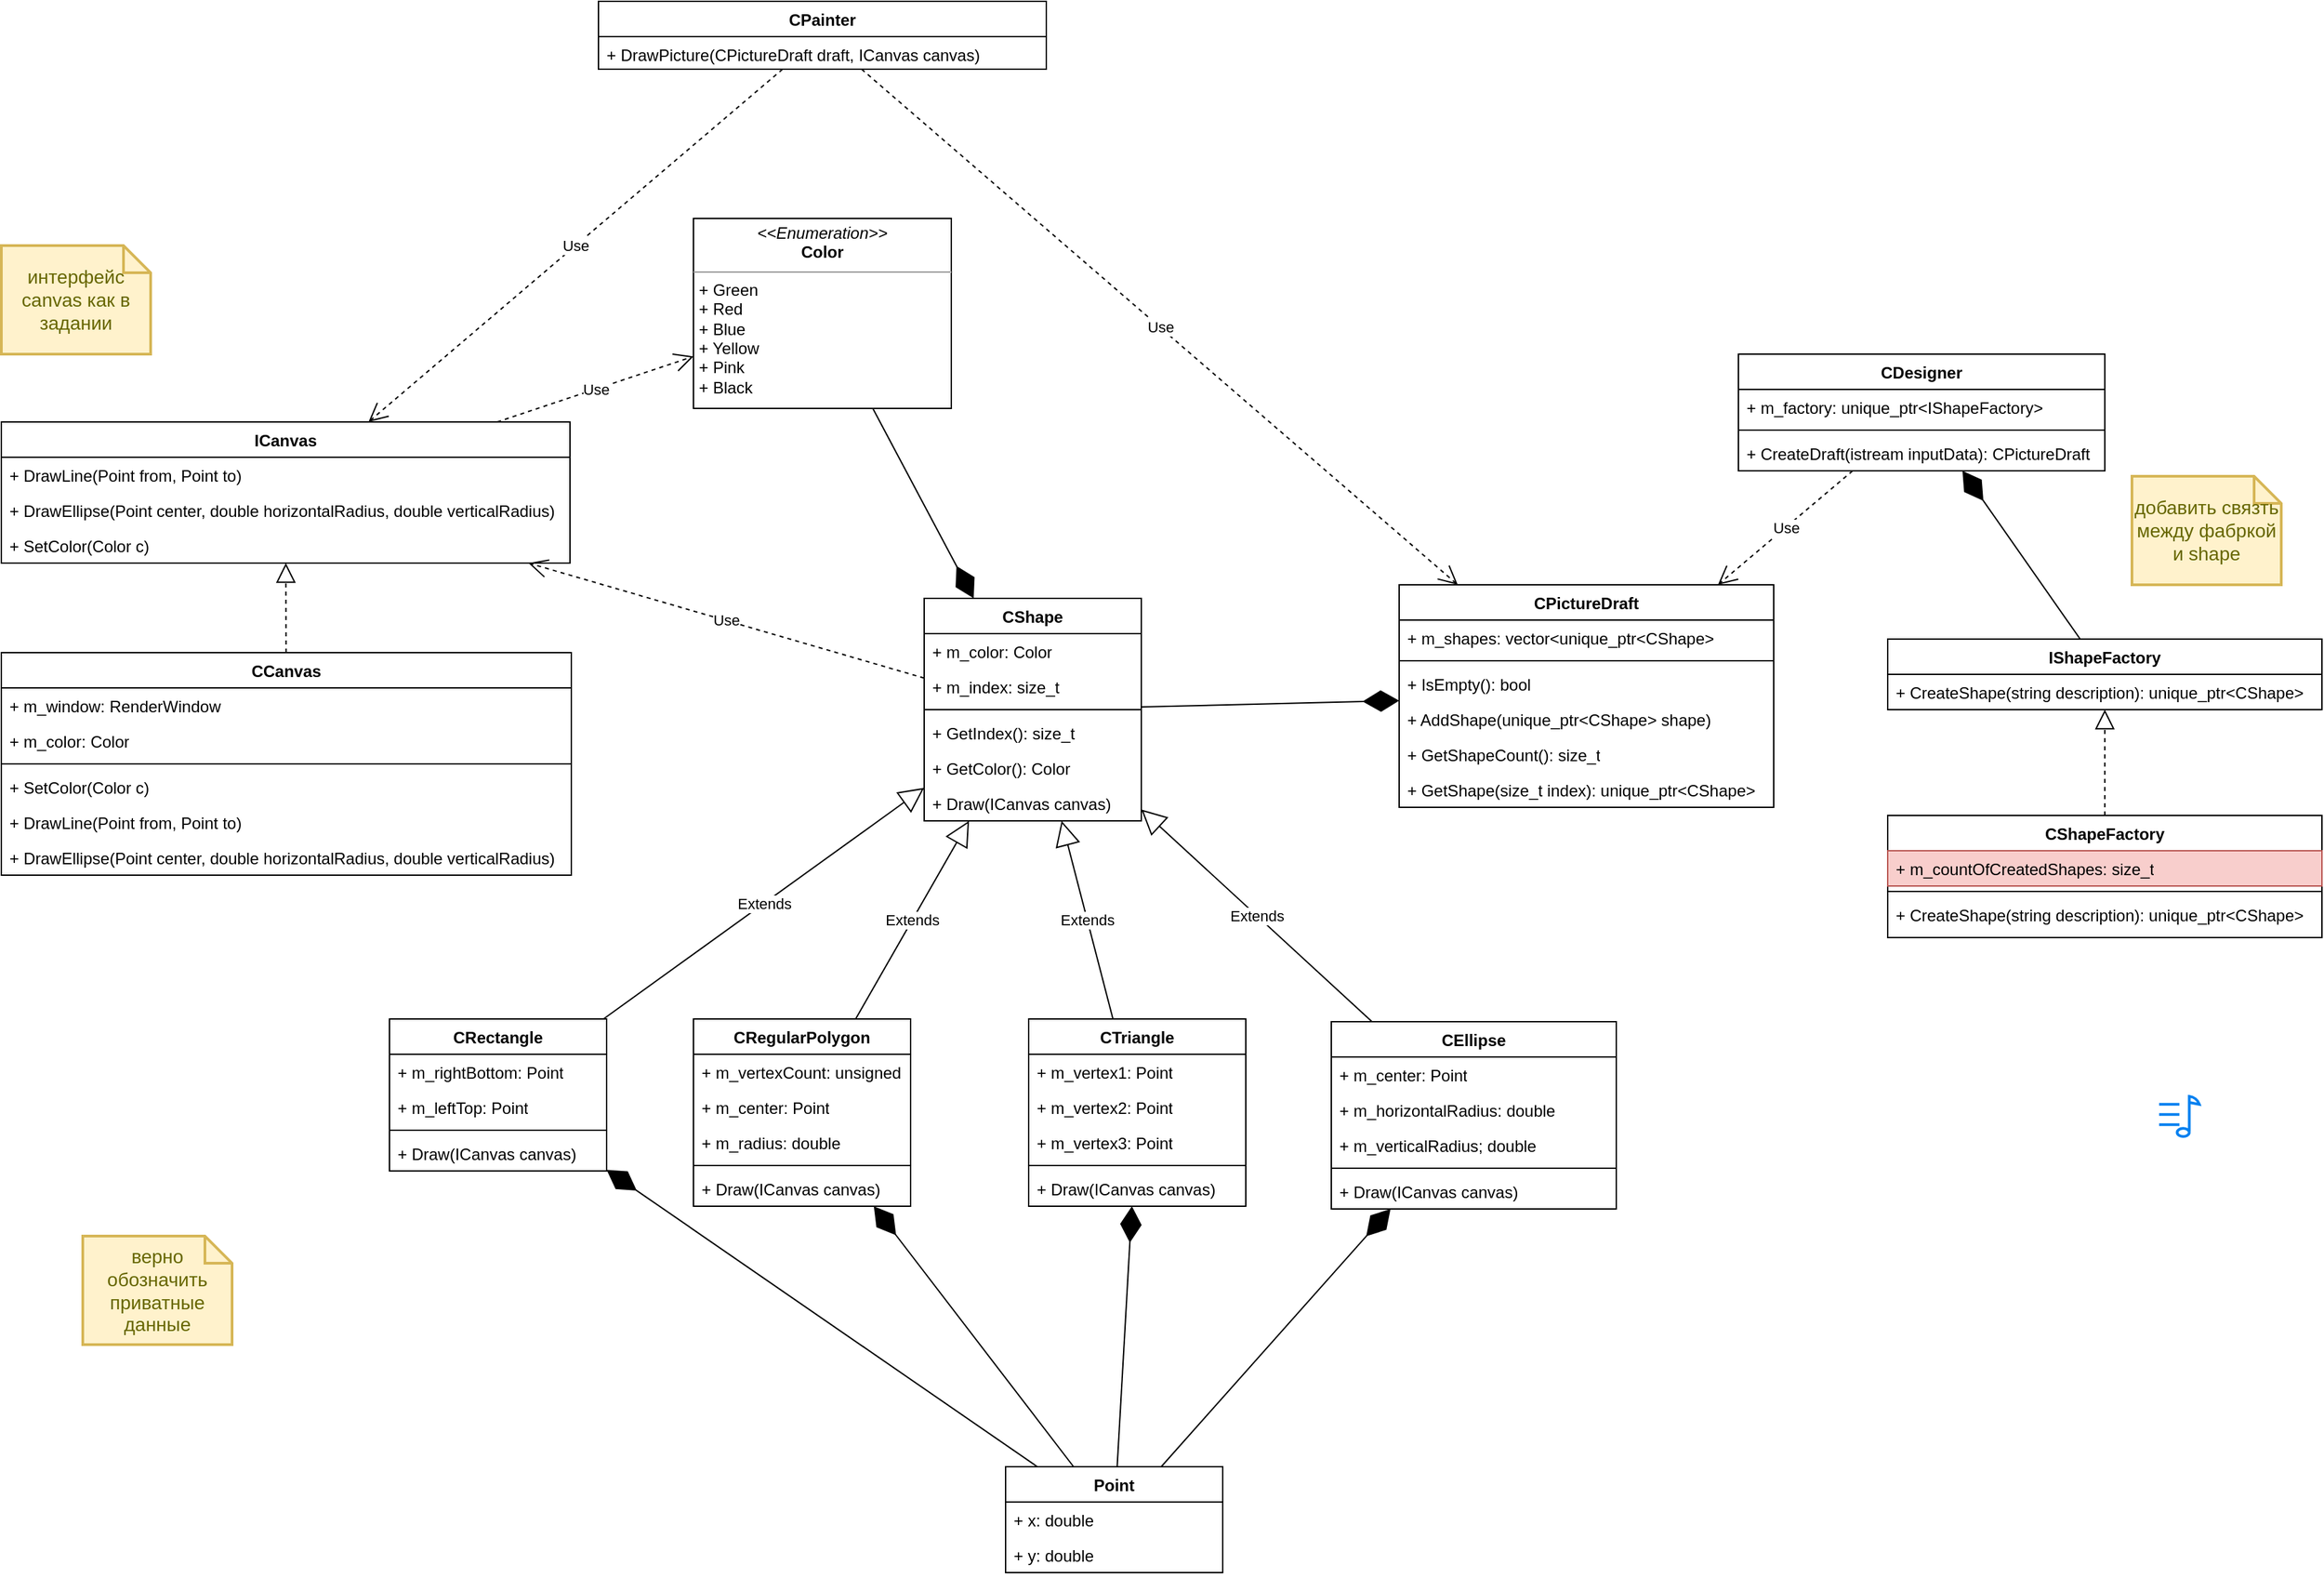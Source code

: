 <mxfile version="22.0.8" type="device">
  <diagram name="Страница — 1" id="-YNvMnQjq7Tij7BPcwQZ">
    <mxGraphModel dx="1994" dy="1762" grid="1" gridSize="10" guides="1" tooltips="1" connect="1" arrows="1" fold="1" page="1" pageScale="1" pageWidth="827" pageHeight="1169" math="0" shadow="0">
      <root>
        <mxCell id="0" />
        <mxCell id="1" parent="0" />
        <mxCell id="t78Gs1ULenRcxNKrH4xe-1" value="CPainter" style="swimlane;fontStyle=1;align=center;verticalAlign=top;childLayout=stackLayout;horizontal=1;startSize=26;horizontalStack=0;resizeParent=1;resizeParentMax=0;resizeLast=0;collapsible=1;marginBottom=0;whiteSpace=wrap;html=1;" parent="1" vertex="1">
          <mxGeometry x="350" y="-740" width="330" height="50" as="geometry" />
        </mxCell>
        <mxCell id="t78Gs1ULenRcxNKrH4xe-4" value="+ DrawPicture(CPictureDraft draft, ICanvas canvas)" style="text;strokeColor=none;fillColor=none;align=left;verticalAlign=top;spacingLeft=4;spacingRight=4;overflow=hidden;rotatable=0;points=[[0,0.5],[1,0.5]];portConstraint=eastwest;whiteSpace=wrap;html=1;" parent="t78Gs1ULenRcxNKrH4xe-1" vertex="1">
          <mxGeometry y="26" width="330" height="24" as="geometry" />
        </mxCell>
        <mxCell id="t78Gs1ULenRcxNKrH4xe-5" value="CPictureDraft" style="swimlane;fontStyle=1;align=center;verticalAlign=top;childLayout=stackLayout;horizontal=1;startSize=26;horizontalStack=0;resizeParent=1;resizeParentMax=0;resizeLast=0;collapsible=1;marginBottom=0;whiteSpace=wrap;html=1;" parent="1" vertex="1">
          <mxGeometry x="940" y="-310" width="276" height="164" as="geometry" />
        </mxCell>
        <mxCell id="t78Gs1ULenRcxNKrH4xe-6" value="+ m_shapes: vector&amp;lt;unique_ptr&amp;lt;CShape&amp;gt;" style="text;strokeColor=none;fillColor=none;align=left;verticalAlign=top;spacingLeft=4;spacingRight=4;overflow=hidden;rotatable=0;points=[[0,0.5],[1,0.5]];portConstraint=eastwest;whiteSpace=wrap;html=1;" parent="t78Gs1ULenRcxNKrH4xe-5" vertex="1">
          <mxGeometry y="26" width="276" height="26" as="geometry" />
        </mxCell>
        <mxCell id="t78Gs1ULenRcxNKrH4xe-7" value="" style="line;strokeWidth=1;fillColor=none;align=left;verticalAlign=middle;spacingTop=-1;spacingLeft=3;spacingRight=3;rotatable=0;labelPosition=right;points=[];portConstraint=eastwest;strokeColor=inherit;" parent="t78Gs1ULenRcxNKrH4xe-5" vertex="1">
          <mxGeometry y="52" width="276" height="8" as="geometry" />
        </mxCell>
        <mxCell id="t78Gs1ULenRcxNKrH4xe-8" value="+ IsEmpty(): bool" style="text;strokeColor=none;fillColor=none;align=left;verticalAlign=top;spacingLeft=4;spacingRight=4;overflow=hidden;rotatable=0;points=[[0,0.5],[1,0.5]];portConstraint=eastwest;whiteSpace=wrap;html=1;" parent="t78Gs1ULenRcxNKrH4xe-5" vertex="1">
          <mxGeometry y="60" width="276" height="26" as="geometry" />
        </mxCell>
        <mxCell id="t78Gs1ULenRcxNKrH4xe-9" value="+ AddShape(unique_ptr&amp;lt;CShape&amp;gt; shape)" style="text;strokeColor=none;fillColor=none;align=left;verticalAlign=top;spacingLeft=4;spacingRight=4;overflow=hidden;rotatable=0;points=[[0,0.5],[1,0.5]];portConstraint=eastwest;whiteSpace=wrap;html=1;" parent="t78Gs1ULenRcxNKrH4xe-5" vertex="1">
          <mxGeometry y="86" width="276" height="26" as="geometry" />
        </mxCell>
        <mxCell id="t78Gs1ULenRcxNKrH4xe-10" value="+ GetShapeCount(): size_t" style="text;strokeColor=none;fillColor=none;align=left;verticalAlign=top;spacingLeft=4;spacingRight=4;overflow=hidden;rotatable=0;points=[[0,0.5],[1,0.5]];portConstraint=eastwest;whiteSpace=wrap;html=1;" parent="t78Gs1ULenRcxNKrH4xe-5" vertex="1">
          <mxGeometry y="112" width="276" height="26" as="geometry" />
        </mxCell>
        <mxCell id="t78Gs1ULenRcxNKrH4xe-11" value="+ GetShape(size_t index): unique_ptr&amp;lt;CShape&amp;gt;" style="text;strokeColor=none;fillColor=none;align=left;verticalAlign=top;spacingLeft=4;spacingRight=4;overflow=hidden;rotatable=0;points=[[0,0.5],[1,0.5]];portConstraint=eastwest;whiteSpace=wrap;html=1;" parent="t78Gs1ULenRcxNKrH4xe-5" vertex="1">
          <mxGeometry y="138" width="276" height="26" as="geometry" />
        </mxCell>
        <mxCell id="t78Gs1ULenRcxNKrH4xe-12" value="CCanvas" style="swimlane;fontStyle=1;align=center;verticalAlign=top;childLayout=stackLayout;horizontal=1;startSize=26;horizontalStack=0;resizeParent=1;resizeParentMax=0;resizeLast=0;collapsible=1;marginBottom=0;whiteSpace=wrap;html=1;" parent="1" vertex="1">
          <mxGeometry x="-90" y="-260" width="420" height="164" as="geometry" />
        </mxCell>
        <mxCell id="t78Gs1ULenRcxNKrH4xe-16" value="+ m_window: RenderWindow" style="text;strokeColor=none;fillColor=none;align=left;verticalAlign=top;spacingLeft=4;spacingRight=4;overflow=hidden;rotatable=0;points=[[0,0.5],[1,0.5]];portConstraint=eastwest;whiteSpace=wrap;html=1;" parent="t78Gs1ULenRcxNKrH4xe-12" vertex="1">
          <mxGeometry y="26" width="420" height="26" as="geometry" />
        </mxCell>
        <mxCell id="t78Gs1ULenRcxNKrH4xe-13" value="+ m_color: Color" style="text;strokeColor=none;fillColor=none;align=left;verticalAlign=top;spacingLeft=4;spacingRight=4;overflow=hidden;rotatable=0;points=[[0,0.5],[1,0.5]];portConstraint=eastwest;whiteSpace=wrap;html=1;" parent="t78Gs1ULenRcxNKrH4xe-12" vertex="1">
          <mxGeometry y="52" width="420" height="26" as="geometry" />
        </mxCell>
        <mxCell id="t78Gs1ULenRcxNKrH4xe-14" value="" style="line;strokeWidth=1;fillColor=none;align=left;verticalAlign=middle;spacingTop=-1;spacingLeft=3;spacingRight=3;rotatable=0;labelPosition=right;points=[];portConstraint=eastwest;strokeColor=inherit;" parent="t78Gs1ULenRcxNKrH4xe-12" vertex="1">
          <mxGeometry y="78" width="420" height="8" as="geometry" />
        </mxCell>
        <mxCell id="t78Gs1ULenRcxNKrH4xe-15" value="+ SetColor(Color c)" style="text;strokeColor=none;fillColor=none;align=left;verticalAlign=top;spacingLeft=4;spacingRight=4;overflow=hidden;rotatable=0;points=[[0,0.5],[1,0.5]];portConstraint=eastwest;whiteSpace=wrap;html=1;" parent="t78Gs1ULenRcxNKrH4xe-12" vertex="1">
          <mxGeometry y="86" width="420" height="26" as="geometry" />
        </mxCell>
        <mxCell id="t78Gs1ULenRcxNKrH4xe-17" value="+ DrawLine(Point from, Point to)" style="text;strokeColor=none;fillColor=none;align=left;verticalAlign=top;spacingLeft=4;spacingRight=4;overflow=hidden;rotatable=0;points=[[0,0.5],[1,0.5]];portConstraint=eastwest;whiteSpace=wrap;html=1;" parent="t78Gs1ULenRcxNKrH4xe-12" vertex="1">
          <mxGeometry y="112" width="420" height="26" as="geometry" />
        </mxCell>
        <mxCell id="t78Gs1ULenRcxNKrH4xe-18" value="+ DrawEllipse(Point center, double horizontalRadius, double verticalRadius)" style="text;strokeColor=none;fillColor=none;align=left;verticalAlign=top;spacingLeft=4;spacingRight=4;overflow=hidden;rotatable=0;points=[[0,0.5],[1,0.5]];portConstraint=eastwest;whiteSpace=wrap;html=1;" parent="t78Gs1ULenRcxNKrH4xe-12" vertex="1">
          <mxGeometry y="138" width="420" height="26" as="geometry" />
        </mxCell>
        <mxCell id="t78Gs1ULenRcxNKrH4xe-19" value="CDesigner" style="swimlane;fontStyle=1;align=center;verticalAlign=top;childLayout=stackLayout;horizontal=1;startSize=26;horizontalStack=0;resizeParent=1;resizeParentMax=0;resizeLast=0;collapsible=1;marginBottom=0;whiteSpace=wrap;html=1;" parent="1" vertex="1">
          <mxGeometry x="1190" y="-480" width="270" height="86" as="geometry" />
        </mxCell>
        <mxCell id="t78Gs1ULenRcxNKrH4xe-20" value="+ m_factory: unique_ptr&amp;lt;IShapeFactory&amp;gt;" style="text;strokeColor=none;fillColor=none;align=left;verticalAlign=top;spacingLeft=4;spacingRight=4;overflow=hidden;rotatable=0;points=[[0,0.5],[1,0.5]];portConstraint=eastwest;whiteSpace=wrap;html=1;" parent="t78Gs1ULenRcxNKrH4xe-19" vertex="1">
          <mxGeometry y="26" width="270" height="26" as="geometry" />
        </mxCell>
        <mxCell id="t78Gs1ULenRcxNKrH4xe-21" value="" style="line;strokeWidth=1;fillColor=none;align=left;verticalAlign=middle;spacingTop=-1;spacingLeft=3;spacingRight=3;rotatable=0;labelPosition=right;points=[];portConstraint=eastwest;strokeColor=inherit;" parent="t78Gs1ULenRcxNKrH4xe-19" vertex="1">
          <mxGeometry y="52" width="270" height="8" as="geometry" />
        </mxCell>
        <mxCell id="t78Gs1ULenRcxNKrH4xe-22" value="+ CreateDraft(istream inputData): CPictureDraft" style="text;strokeColor=none;fillColor=none;align=left;verticalAlign=top;spacingLeft=4;spacingRight=4;overflow=hidden;rotatable=0;points=[[0,0.5],[1,0.5]];portConstraint=eastwest;whiteSpace=wrap;html=1;" parent="t78Gs1ULenRcxNKrH4xe-19" vertex="1">
          <mxGeometry y="60" width="270" height="26" as="geometry" />
        </mxCell>
        <mxCell id="t78Gs1ULenRcxNKrH4xe-23" value="CEllipse" style="swimlane;fontStyle=1;align=center;verticalAlign=top;childLayout=stackLayout;horizontal=1;startSize=26;horizontalStack=0;resizeParent=1;resizeParentMax=0;resizeLast=0;collapsible=1;marginBottom=0;whiteSpace=wrap;html=1;" parent="1" vertex="1">
          <mxGeometry x="890" y="12" width="210" height="138" as="geometry" />
        </mxCell>
        <mxCell id="t78Gs1ULenRcxNKrH4xe-27" value="+ m_center: Point" style="text;strokeColor=none;fillColor=none;align=left;verticalAlign=top;spacingLeft=4;spacingRight=4;overflow=hidden;rotatable=0;points=[[0,0.5],[1,0.5]];portConstraint=eastwest;whiteSpace=wrap;html=1;" parent="t78Gs1ULenRcxNKrH4xe-23" vertex="1">
          <mxGeometry y="26" width="210" height="26" as="geometry" />
        </mxCell>
        <mxCell id="t78Gs1ULenRcxNKrH4xe-28" value="+ m_horizontalRadius: double" style="text;strokeColor=none;fillColor=none;align=left;verticalAlign=top;spacingLeft=4;spacingRight=4;overflow=hidden;rotatable=0;points=[[0,0.5],[1,0.5]];portConstraint=eastwest;whiteSpace=wrap;html=1;" parent="t78Gs1ULenRcxNKrH4xe-23" vertex="1">
          <mxGeometry y="52" width="210" height="26" as="geometry" />
        </mxCell>
        <mxCell id="t78Gs1ULenRcxNKrH4xe-24" value="+ m_verticalRadius; double" style="text;strokeColor=none;fillColor=none;align=left;verticalAlign=top;spacingLeft=4;spacingRight=4;overflow=hidden;rotatable=0;points=[[0,0.5],[1,0.5]];portConstraint=eastwest;whiteSpace=wrap;html=1;" parent="t78Gs1ULenRcxNKrH4xe-23" vertex="1">
          <mxGeometry y="78" width="210" height="26" as="geometry" />
        </mxCell>
        <mxCell id="t78Gs1ULenRcxNKrH4xe-25" value="" style="line;strokeWidth=1;fillColor=none;align=left;verticalAlign=middle;spacingTop=-1;spacingLeft=3;spacingRight=3;rotatable=0;labelPosition=right;points=[];portConstraint=eastwest;strokeColor=inherit;" parent="t78Gs1ULenRcxNKrH4xe-23" vertex="1">
          <mxGeometry y="104" width="210" height="8" as="geometry" />
        </mxCell>
        <mxCell id="t78Gs1ULenRcxNKrH4xe-26" value="+ Draw(ICanvas canvas)" style="text;strokeColor=none;fillColor=none;align=left;verticalAlign=top;spacingLeft=4;spacingRight=4;overflow=hidden;rotatable=0;points=[[0,0.5],[1,0.5]];portConstraint=eastwest;whiteSpace=wrap;html=1;" parent="t78Gs1ULenRcxNKrH4xe-23" vertex="1">
          <mxGeometry y="112" width="210" height="26" as="geometry" />
        </mxCell>
        <mxCell id="t78Gs1ULenRcxNKrH4xe-29" value="CRectangle" style="swimlane;fontStyle=1;align=center;verticalAlign=top;childLayout=stackLayout;horizontal=1;startSize=26;horizontalStack=0;resizeParent=1;resizeParentMax=0;resizeLast=0;collapsible=1;marginBottom=0;whiteSpace=wrap;html=1;" parent="1" vertex="1">
          <mxGeometry x="196" y="10" width="160" height="112" as="geometry" />
        </mxCell>
        <mxCell id="t78Gs1ULenRcxNKrH4xe-33" value="+ m_rightBottom: Point" style="text;strokeColor=none;fillColor=none;align=left;verticalAlign=top;spacingLeft=4;spacingRight=4;overflow=hidden;rotatable=0;points=[[0,0.5],[1,0.5]];portConstraint=eastwest;whiteSpace=wrap;html=1;" parent="t78Gs1ULenRcxNKrH4xe-29" vertex="1">
          <mxGeometry y="26" width="160" height="26" as="geometry" />
        </mxCell>
        <mxCell id="t78Gs1ULenRcxNKrH4xe-30" value="+ m_leftTop: Point" style="text;strokeColor=none;fillColor=none;align=left;verticalAlign=top;spacingLeft=4;spacingRight=4;overflow=hidden;rotatable=0;points=[[0,0.5],[1,0.5]];portConstraint=eastwest;whiteSpace=wrap;html=1;" parent="t78Gs1ULenRcxNKrH4xe-29" vertex="1">
          <mxGeometry y="52" width="160" height="26" as="geometry" />
        </mxCell>
        <mxCell id="t78Gs1ULenRcxNKrH4xe-31" value="" style="line;strokeWidth=1;fillColor=none;align=left;verticalAlign=middle;spacingTop=-1;spacingLeft=3;spacingRight=3;rotatable=0;labelPosition=right;points=[];portConstraint=eastwest;strokeColor=inherit;" parent="t78Gs1ULenRcxNKrH4xe-29" vertex="1">
          <mxGeometry y="78" width="160" height="8" as="geometry" />
        </mxCell>
        <mxCell id="t78Gs1ULenRcxNKrH4xe-32" value="+ Draw(ICanvas canvas)" style="text;strokeColor=none;fillColor=none;align=left;verticalAlign=top;spacingLeft=4;spacingRight=4;overflow=hidden;rotatable=0;points=[[0,0.5],[1,0.5]];portConstraint=eastwest;whiteSpace=wrap;html=1;" parent="t78Gs1ULenRcxNKrH4xe-29" vertex="1">
          <mxGeometry y="86" width="160" height="26" as="geometry" />
        </mxCell>
        <mxCell id="t78Gs1ULenRcxNKrH4xe-34" value="CRegularPolygon" style="swimlane;fontStyle=1;align=center;verticalAlign=top;childLayout=stackLayout;horizontal=1;startSize=26;horizontalStack=0;resizeParent=1;resizeParentMax=0;resizeLast=0;collapsible=1;marginBottom=0;whiteSpace=wrap;html=1;" parent="1" vertex="1">
          <mxGeometry x="420" y="10" width="160" height="138" as="geometry" />
        </mxCell>
        <mxCell id="t78Gs1ULenRcxNKrH4xe-35" value="+ m_vertexCount: unsigned" style="text;strokeColor=none;fillColor=none;align=left;verticalAlign=top;spacingLeft=4;spacingRight=4;overflow=hidden;rotatable=0;points=[[0,0.5],[1,0.5]];portConstraint=eastwest;whiteSpace=wrap;html=1;" parent="t78Gs1ULenRcxNKrH4xe-34" vertex="1">
          <mxGeometry y="26" width="160" height="26" as="geometry" />
        </mxCell>
        <mxCell id="t78Gs1ULenRcxNKrH4xe-38" value="+ m_center: Point" style="text;strokeColor=none;fillColor=none;align=left;verticalAlign=top;spacingLeft=4;spacingRight=4;overflow=hidden;rotatable=0;points=[[0,0.5],[1,0.5]];portConstraint=eastwest;whiteSpace=wrap;html=1;" parent="t78Gs1ULenRcxNKrH4xe-34" vertex="1">
          <mxGeometry y="52" width="160" height="26" as="geometry" />
        </mxCell>
        <mxCell id="t78Gs1ULenRcxNKrH4xe-39" value="+ m_radius: double" style="text;strokeColor=none;fillColor=none;align=left;verticalAlign=top;spacingLeft=4;spacingRight=4;overflow=hidden;rotatable=0;points=[[0,0.5],[1,0.5]];portConstraint=eastwest;whiteSpace=wrap;html=1;" parent="t78Gs1ULenRcxNKrH4xe-34" vertex="1">
          <mxGeometry y="78" width="160" height="26" as="geometry" />
        </mxCell>
        <mxCell id="t78Gs1ULenRcxNKrH4xe-36" value="" style="line;strokeWidth=1;fillColor=none;align=left;verticalAlign=middle;spacingTop=-1;spacingLeft=3;spacingRight=3;rotatable=0;labelPosition=right;points=[];portConstraint=eastwest;strokeColor=inherit;" parent="t78Gs1ULenRcxNKrH4xe-34" vertex="1">
          <mxGeometry y="104" width="160" height="8" as="geometry" />
        </mxCell>
        <mxCell id="t78Gs1ULenRcxNKrH4xe-37" value="+ Draw(ICanvas canvas)" style="text;strokeColor=none;fillColor=none;align=left;verticalAlign=top;spacingLeft=4;spacingRight=4;overflow=hidden;rotatable=0;points=[[0,0.5],[1,0.5]];portConstraint=eastwest;whiteSpace=wrap;html=1;" parent="t78Gs1ULenRcxNKrH4xe-34" vertex="1">
          <mxGeometry y="112" width="160" height="26" as="geometry" />
        </mxCell>
        <mxCell id="t78Gs1ULenRcxNKrH4xe-40" value="CShape" style="swimlane;fontStyle=1;align=center;verticalAlign=top;childLayout=stackLayout;horizontal=1;startSize=26;horizontalStack=0;resizeParent=1;resizeParentMax=0;resizeLast=0;collapsible=1;marginBottom=0;whiteSpace=wrap;html=1;" parent="1" vertex="1">
          <mxGeometry x="590" y="-300" width="160" height="164" as="geometry" />
        </mxCell>
        <mxCell id="t78Gs1ULenRcxNKrH4xe-44" value="+ m_color: Color" style="text;strokeColor=none;fillColor=none;align=left;verticalAlign=top;spacingLeft=4;spacingRight=4;overflow=hidden;rotatable=0;points=[[0,0.5],[1,0.5]];portConstraint=eastwest;whiteSpace=wrap;html=1;" parent="t78Gs1ULenRcxNKrH4xe-40" vertex="1">
          <mxGeometry y="26" width="160" height="26" as="geometry" />
        </mxCell>
        <mxCell id="t78Gs1ULenRcxNKrH4xe-41" value="+ m_index: size_t" style="text;strokeColor=none;fillColor=none;align=left;verticalAlign=top;spacingLeft=4;spacingRight=4;overflow=hidden;rotatable=0;points=[[0,0.5],[1,0.5]];portConstraint=eastwest;whiteSpace=wrap;html=1;" parent="t78Gs1ULenRcxNKrH4xe-40" vertex="1">
          <mxGeometry y="52" width="160" height="26" as="geometry" />
        </mxCell>
        <mxCell id="t78Gs1ULenRcxNKrH4xe-42" value="" style="line;strokeWidth=1;fillColor=none;align=left;verticalAlign=middle;spacingTop=-1;spacingLeft=3;spacingRight=3;rotatable=0;labelPosition=right;points=[];portConstraint=eastwest;strokeColor=inherit;" parent="t78Gs1ULenRcxNKrH4xe-40" vertex="1">
          <mxGeometry y="78" width="160" height="8" as="geometry" />
        </mxCell>
        <mxCell id="t78Gs1ULenRcxNKrH4xe-43" value="+ GetIndex(): size_t" style="text;strokeColor=none;fillColor=none;align=left;verticalAlign=top;spacingLeft=4;spacingRight=4;overflow=hidden;rotatable=0;points=[[0,0.5],[1,0.5]];portConstraint=eastwest;whiteSpace=wrap;html=1;" parent="t78Gs1ULenRcxNKrH4xe-40" vertex="1">
          <mxGeometry y="86" width="160" height="26" as="geometry" />
        </mxCell>
        <mxCell id="t78Gs1ULenRcxNKrH4xe-45" value="+ GetColor(): Color" style="text;strokeColor=none;fillColor=none;align=left;verticalAlign=top;spacingLeft=4;spacingRight=4;overflow=hidden;rotatable=0;points=[[0,0.5],[1,0.5]];portConstraint=eastwest;whiteSpace=wrap;html=1;" parent="t78Gs1ULenRcxNKrH4xe-40" vertex="1">
          <mxGeometry y="112" width="160" height="26" as="geometry" />
        </mxCell>
        <mxCell id="t78Gs1ULenRcxNKrH4xe-46" value="+ Draw(ICanvas canvas)" style="text;strokeColor=none;fillColor=none;align=left;verticalAlign=top;spacingLeft=4;spacingRight=4;overflow=hidden;rotatable=0;points=[[0,0.5],[1,0.5]];portConstraint=eastwest;whiteSpace=wrap;html=1;" parent="t78Gs1ULenRcxNKrH4xe-40" vertex="1">
          <mxGeometry y="138" width="160" height="26" as="geometry" />
        </mxCell>
        <mxCell id="t78Gs1ULenRcxNKrH4xe-47" value="CShapeFactory" style="swimlane;fontStyle=1;align=center;verticalAlign=top;childLayout=stackLayout;horizontal=1;startSize=26;horizontalStack=0;resizeParent=1;resizeParentMax=0;resizeLast=0;collapsible=1;marginBottom=0;whiteSpace=wrap;html=1;" parent="1" vertex="1">
          <mxGeometry x="1300" y="-140" width="320" height="90" as="geometry" />
        </mxCell>
        <mxCell id="t78Gs1ULenRcxNKrH4xe-48" value="+ m_countOfCreatedShapes: size_t" style="text;strokeColor=#b85450;fillColor=#f8cecc;align=left;verticalAlign=top;spacingLeft=4;spacingRight=4;overflow=hidden;rotatable=0;points=[[0,0.5],[1,0.5]];portConstraint=eastwest;whiteSpace=wrap;html=1;" parent="t78Gs1ULenRcxNKrH4xe-47" vertex="1">
          <mxGeometry y="26" width="320" height="26" as="geometry" />
        </mxCell>
        <mxCell id="t78Gs1ULenRcxNKrH4xe-49" value="" style="line;strokeWidth=1;fillColor=none;align=left;verticalAlign=middle;spacingTop=-1;spacingLeft=3;spacingRight=3;rotatable=0;labelPosition=right;points=[];portConstraint=eastwest;strokeColor=inherit;" parent="t78Gs1ULenRcxNKrH4xe-47" vertex="1">
          <mxGeometry y="52" width="320" height="8" as="geometry" />
        </mxCell>
        <mxCell id="t78Gs1ULenRcxNKrH4xe-50" value="+ CreateShape(string description): unique_ptr&amp;lt;CShape&amp;gt;" style="text;strokeColor=none;fillColor=none;align=left;verticalAlign=top;spacingLeft=4;spacingRight=4;overflow=hidden;rotatable=0;points=[[0,0.5],[1,0.5]];portConstraint=eastwest;whiteSpace=wrap;html=1;" parent="t78Gs1ULenRcxNKrH4xe-47" vertex="1">
          <mxGeometry y="60" width="320" height="30" as="geometry" />
        </mxCell>
        <mxCell id="t78Gs1ULenRcxNKrH4xe-51" value="CTriangle" style="swimlane;fontStyle=1;align=center;verticalAlign=top;childLayout=stackLayout;horizontal=1;startSize=26;horizontalStack=0;resizeParent=1;resizeParentMax=0;resizeLast=0;collapsible=1;marginBottom=0;whiteSpace=wrap;html=1;" parent="1" vertex="1">
          <mxGeometry x="667" y="10" width="160" height="138" as="geometry" />
        </mxCell>
        <mxCell id="t78Gs1ULenRcxNKrH4xe-55" value="+ m_vertex1: Point" style="text;strokeColor=none;fillColor=none;align=left;verticalAlign=top;spacingLeft=4;spacingRight=4;overflow=hidden;rotatable=0;points=[[0,0.5],[1,0.5]];portConstraint=eastwest;whiteSpace=wrap;html=1;" parent="t78Gs1ULenRcxNKrH4xe-51" vertex="1">
          <mxGeometry y="26" width="160" height="26" as="geometry" />
        </mxCell>
        <mxCell id="t78Gs1ULenRcxNKrH4xe-56" value="+ m_vertex2: Point" style="text;strokeColor=none;fillColor=none;align=left;verticalAlign=top;spacingLeft=4;spacingRight=4;overflow=hidden;rotatable=0;points=[[0,0.5],[1,0.5]];portConstraint=eastwest;whiteSpace=wrap;html=1;" parent="t78Gs1ULenRcxNKrH4xe-51" vertex="1">
          <mxGeometry y="52" width="160" height="26" as="geometry" />
        </mxCell>
        <mxCell id="t78Gs1ULenRcxNKrH4xe-52" value="+ m_vertex3: Point" style="text;strokeColor=none;fillColor=none;align=left;verticalAlign=top;spacingLeft=4;spacingRight=4;overflow=hidden;rotatable=0;points=[[0,0.5],[1,0.5]];portConstraint=eastwest;whiteSpace=wrap;html=1;" parent="t78Gs1ULenRcxNKrH4xe-51" vertex="1">
          <mxGeometry y="78" width="160" height="26" as="geometry" />
        </mxCell>
        <mxCell id="t78Gs1ULenRcxNKrH4xe-53" value="" style="line;strokeWidth=1;fillColor=none;align=left;verticalAlign=middle;spacingTop=-1;spacingLeft=3;spacingRight=3;rotatable=0;labelPosition=right;points=[];portConstraint=eastwest;strokeColor=inherit;" parent="t78Gs1ULenRcxNKrH4xe-51" vertex="1">
          <mxGeometry y="104" width="160" height="8" as="geometry" />
        </mxCell>
        <mxCell id="t78Gs1ULenRcxNKrH4xe-54" value="+ Draw(ICanvas canvas)" style="text;strokeColor=none;fillColor=none;align=left;verticalAlign=top;spacingLeft=4;spacingRight=4;overflow=hidden;rotatable=0;points=[[0,0.5],[1,0.5]];portConstraint=eastwest;whiteSpace=wrap;html=1;" parent="t78Gs1ULenRcxNKrH4xe-51" vertex="1">
          <mxGeometry y="112" width="160" height="26" as="geometry" />
        </mxCell>
        <mxCell id="t78Gs1ULenRcxNKrH4xe-57" value="ICanvas" style="swimlane;fontStyle=1;align=center;verticalAlign=top;childLayout=stackLayout;horizontal=1;startSize=26;horizontalStack=0;resizeParent=1;resizeParentMax=0;resizeLast=0;collapsible=1;marginBottom=0;whiteSpace=wrap;html=1;" parent="1" vertex="1">
          <mxGeometry x="-90" y="-430" width="419" height="104" as="geometry" />
        </mxCell>
        <mxCell id="t78Gs1ULenRcxNKrH4xe-61" value="+ DrawLine(Point from, Point to)" style="text;strokeColor=none;fillColor=none;align=left;verticalAlign=top;spacingLeft=4;spacingRight=4;overflow=hidden;rotatable=0;points=[[0,0.5],[1,0.5]];portConstraint=eastwest;whiteSpace=wrap;html=1;" parent="t78Gs1ULenRcxNKrH4xe-57" vertex="1">
          <mxGeometry y="26" width="419" height="26" as="geometry" />
        </mxCell>
        <mxCell id="t78Gs1ULenRcxNKrH4xe-62" value="+ DrawEllipse(Point center, double horizontalRadius, double verticalRadius)" style="text;strokeColor=none;fillColor=none;align=left;verticalAlign=top;spacingLeft=4;spacingRight=4;overflow=hidden;rotatable=0;points=[[0,0.5],[1,0.5]];portConstraint=eastwest;whiteSpace=wrap;html=1;" parent="t78Gs1ULenRcxNKrH4xe-57" vertex="1">
          <mxGeometry y="52" width="419" height="26" as="geometry" />
        </mxCell>
        <mxCell id="t78Gs1ULenRcxNKrH4xe-60" value="+ SetColor(Color c)" style="text;strokeColor=none;fillColor=none;align=left;verticalAlign=top;spacingLeft=4;spacingRight=4;overflow=hidden;rotatable=0;points=[[0,0.5],[1,0.5]];portConstraint=eastwest;whiteSpace=wrap;html=1;" parent="t78Gs1ULenRcxNKrH4xe-57" vertex="1">
          <mxGeometry y="78" width="419" height="26" as="geometry" />
        </mxCell>
        <mxCell id="t78Gs1ULenRcxNKrH4xe-63" value="IShapeFactory" style="swimlane;fontStyle=1;align=center;verticalAlign=top;childLayout=stackLayout;horizontal=1;startSize=26;horizontalStack=0;resizeParent=1;resizeParentMax=0;resizeLast=0;collapsible=1;marginBottom=0;whiteSpace=wrap;html=1;" parent="1" vertex="1">
          <mxGeometry x="1300" y="-270" width="320" height="52" as="geometry" />
        </mxCell>
        <mxCell id="t78Gs1ULenRcxNKrH4xe-66" value="+ CreateShape(string description): unique_ptr&amp;lt;CShape&amp;gt;" style="text;strokeColor=none;fillColor=none;align=left;verticalAlign=top;spacingLeft=4;spacingRight=4;overflow=hidden;rotatable=0;points=[[0,0.5],[1,0.5]];portConstraint=eastwest;whiteSpace=wrap;html=1;" parent="t78Gs1ULenRcxNKrH4xe-63" vertex="1">
          <mxGeometry y="26" width="320" height="26" as="geometry" />
        </mxCell>
        <mxCell id="t78Gs1ULenRcxNKrH4xe-67" value="Point" style="swimlane;fontStyle=1;align=center;verticalAlign=top;childLayout=stackLayout;horizontal=1;startSize=26;horizontalStack=0;resizeParent=1;resizeParentMax=0;resizeLast=0;collapsible=1;marginBottom=0;whiteSpace=wrap;html=1;" parent="1" vertex="1">
          <mxGeometry x="650" y="340" width="160" height="78" as="geometry" />
        </mxCell>
        <mxCell id="t78Gs1ULenRcxNKrH4xe-68" value="+ x: double" style="text;strokeColor=none;fillColor=none;align=left;verticalAlign=top;spacingLeft=4;spacingRight=4;overflow=hidden;rotatable=0;points=[[0,0.5],[1,0.5]];portConstraint=eastwest;whiteSpace=wrap;html=1;" parent="t78Gs1ULenRcxNKrH4xe-67" vertex="1">
          <mxGeometry y="26" width="160" height="26" as="geometry" />
        </mxCell>
        <mxCell id="t78Gs1ULenRcxNKrH4xe-71" value="+ y: double" style="text;strokeColor=none;fillColor=none;align=left;verticalAlign=top;spacingLeft=4;spacingRight=4;overflow=hidden;rotatable=0;points=[[0,0.5],[1,0.5]];portConstraint=eastwest;whiteSpace=wrap;html=1;" parent="t78Gs1ULenRcxNKrH4xe-67" vertex="1">
          <mxGeometry y="52" width="160" height="26" as="geometry" />
        </mxCell>
        <mxCell id="AnB2SD6rqKawB2Yc-RQ1-1" value="" style="endArrow=block;dashed=1;endFill=0;endSize=12;html=1;rounded=0;" parent="1" source="t78Gs1ULenRcxNKrH4xe-12" target="t78Gs1ULenRcxNKrH4xe-57" edge="1">
          <mxGeometry width="160" relative="1" as="geometry">
            <mxPoint x="10" y="-180" as="sourcePoint" />
            <mxPoint x="170" y="-180" as="targetPoint" />
          </mxGeometry>
        </mxCell>
        <mxCell id="AnB2SD6rqKawB2Yc-RQ1-2" value="" style="endArrow=block;dashed=1;endFill=0;endSize=12;html=1;rounded=0;" parent="1" source="t78Gs1ULenRcxNKrH4xe-47" target="t78Gs1ULenRcxNKrH4xe-63" edge="1">
          <mxGeometry width="160" relative="1" as="geometry">
            <mxPoint x="1600" y="-100" as="sourcePoint" />
            <mxPoint x="1760" y="-100" as="targetPoint" />
          </mxGeometry>
        </mxCell>
        <mxCell id="AnB2SD6rqKawB2Yc-RQ1-3" value="Extends" style="endArrow=block;endSize=16;endFill=0;html=1;rounded=0;" parent="1" source="t78Gs1ULenRcxNKrH4xe-29" target="t78Gs1ULenRcxNKrH4xe-40" edge="1">
          <mxGeometry width="160" relative="1" as="geometry">
            <mxPoint x="580" y="-40" as="sourcePoint" />
            <mxPoint x="740" y="-40" as="targetPoint" />
          </mxGeometry>
        </mxCell>
        <mxCell id="AnB2SD6rqKawB2Yc-RQ1-4" value="Extends" style="endArrow=block;endSize=16;endFill=0;html=1;rounded=0;" parent="1" source="t78Gs1ULenRcxNKrH4xe-34" target="t78Gs1ULenRcxNKrH4xe-40" edge="1">
          <mxGeometry width="160" relative="1" as="geometry">
            <mxPoint x="580" y="-40" as="sourcePoint" />
            <mxPoint x="740" y="-40" as="targetPoint" />
          </mxGeometry>
        </mxCell>
        <mxCell id="AnB2SD6rqKawB2Yc-RQ1-5" value="Extends" style="endArrow=block;endSize=16;endFill=0;html=1;rounded=0;" parent="1" source="t78Gs1ULenRcxNKrH4xe-51" target="t78Gs1ULenRcxNKrH4xe-40" edge="1">
          <mxGeometry width="160" relative="1" as="geometry">
            <mxPoint x="580" y="-40" as="sourcePoint" />
            <mxPoint x="740" y="-40" as="targetPoint" />
          </mxGeometry>
        </mxCell>
        <mxCell id="AnB2SD6rqKawB2Yc-RQ1-6" value="Extends" style="endArrow=block;endSize=16;endFill=0;html=1;rounded=0;" parent="1" source="t78Gs1ULenRcxNKrH4xe-23" target="t78Gs1ULenRcxNKrH4xe-40" edge="1">
          <mxGeometry width="160" relative="1" as="geometry">
            <mxPoint x="580" y="-60" as="sourcePoint" />
            <mxPoint x="740" y="-60" as="targetPoint" />
          </mxGeometry>
        </mxCell>
        <mxCell id="AnB2SD6rqKawB2Yc-RQ1-9" value="" style="endArrow=diamondThin;endFill=1;endSize=24;html=1;rounded=0;" parent="1" source="t78Gs1ULenRcxNKrH4xe-63" target="t78Gs1ULenRcxNKrH4xe-19" edge="1">
          <mxGeometry width="160" relative="1" as="geometry">
            <mxPoint x="1140" y="-40" as="sourcePoint" />
            <mxPoint x="1300" y="-40" as="targetPoint" />
          </mxGeometry>
        </mxCell>
        <mxCell id="AnB2SD6rqKawB2Yc-RQ1-11" value="" style="endArrow=diamondThin;endFill=1;endSize=24;html=1;rounded=0;" parent="1" source="t78Gs1ULenRcxNKrH4xe-40" target="t78Gs1ULenRcxNKrH4xe-5" edge="1">
          <mxGeometry width="160" relative="1" as="geometry">
            <mxPoint x="1110" y="-300" as="sourcePoint" />
            <mxPoint x="1270" y="-300" as="targetPoint" />
          </mxGeometry>
        </mxCell>
        <mxCell id="AnB2SD6rqKawB2Yc-RQ1-13" value="Use" style="endArrow=open;endSize=12;dashed=1;html=1;rounded=0;" parent="1" source="t78Gs1ULenRcxNKrH4xe-40" target="t78Gs1ULenRcxNKrH4xe-57" edge="1">
          <mxGeometry width="160" relative="1" as="geometry">
            <mxPoint x="380" y="-240" as="sourcePoint" />
            <mxPoint x="540" y="-240" as="targetPoint" />
          </mxGeometry>
        </mxCell>
        <mxCell id="AnB2SD6rqKawB2Yc-RQ1-16" value="&lt;p style=&quot;margin:0px;margin-top:4px;text-align:center;&quot;&gt;&lt;i&gt;&amp;lt;&amp;lt;Enumeration&amp;gt;&amp;gt;&lt;/i&gt;&lt;br&gt;&lt;b&gt;Color&lt;/b&gt;&lt;/p&gt;&lt;hr size=&quot;1&quot;&gt;&lt;p style=&quot;margin:0px;margin-left:4px;&quot;&gt;+ Green&lt;/p&gt;&lt;p style=&quot;margin:0px;margin-left:4px;&quot;&gt;+ Red&lt;/p&gt;&lt;p style=&quot;margin:0px;margin-left:4px;&quot;&gt;+ Blue&lt;/p&gt;&lt;p style=&quot;margin:0px;margin-left:4px;&quot;&gt;+ Yellow&lt;/p&gt;&lt;p style=&quot;margin:0px;margin-left:4px;&quot;&gt;+ Pink&lt;/p&gt;&lt;p style=&quot;margin:0px;margin-left:4px;&quot;&gt;+ Black&lt;/p&gt;" style="verticalAlign=top;align=left;overflow=fill;fontSize=12;fontFamily=Helvetica;html=1;whiteSpace=wrap;" parent="1" vertex="1">
          <mxGeometry x="420" y="-580" width="190" height="140" as="geometry" />
        </mxCell>
        <mxCell id="AnB2SD6rqKawB2Yc-RQ1-17" value="" style="endArrow=diamondThin;endFill=1;endSize=24;html=1;rounded=0;" parent="1" source="AnB2SD6rqKawB2Yc-RQ1-16" target="t78Gs1ULenRcxNKrH4xe-40" edge="1">
          <mxGeometry width="160" relative="1" as="geometry">
            <mxPoint x="660" y="-350" as="sourcePoint" />
            <mxPoint x="820" y="-350" as="targetPoint" />
          </mxGeometry>
        </mxCell>
        <mxCell id="AnB2SD6rqKawB2Yc-RQ1-18" value="Use" style="endArrow=open;endSize=12;dashed=1;html=1;rounded=0;" parent="1" source="t78Gs1ULenRcxNKrH4xe-57" target="AnB2SD6rqKawB2Yc-RQ1-16" edge="1">
          <mxGeometry width="160" relative="1" as="geometry">
            <mxPoint x="440" y="-280" as="sourcePoint" />
            <mxPoint x="600" y="-280" as="targetPoint" />
          </mxGeometry>
        </mxCell>
        <mxCell id="AnB2SD6rqKawB2Yc-RQ1-19" value="Use" style="endArrow=open;endSize=12;dashed=1;html=1;rounded=0;" parent="1" source="t78Gs1ULenRcxNKrH4xe-1" target="t78Gs1ULenRcxNKrH4xe-5" edge="1">
          <mxGeometry width="160" relative="1" as="geometry">
            <mxPoint x="510" y="-420" as="sourcePoint" />
            <mxPoint x="670" y="-420" as="targetPoint" />
          </mxGeometry>
        </mxCell>
        <mxCell id="AnB2SD6rqKawB2Yc-RQ1-20" value="Use" style="endArrow=open;endSize=12;dashed=1;html=1;rounded=0;" parent="1" source="t78Gs1ULenRcxNKrH4xe-1" target="t78Gs1ULenRcxNKrH4xe-57" edge="1">
          <mxGeometry width="160" relative="1" as="geometry">
            <mxPoint x="510" y="-420" as="sourcePoint" />
            <mxPoint x="670" y="-420" as="targetPoint" />
          </mxGeometry>
        </mxCell>
        <mxCell id="AnB2SD6rqKawB2Yc-RQ1-21" value="" style="endArrow=diamondThin;endFill=1;endSize=24;html=1;rounded=0;" parent="1" source="t78Gs1ULenRcxNKrH4xe-67" target="t78Gs1ULenRcxNKrH4xe-23" edge="1">
          <mxGeometry width="160" relative="1" as="geometry">
            <mxPoint x="860" y="60" as="sourcePoint" />
            <mxPoint x="1020" y="60" as="targetPoint" />
          </mxGeometry>
        </mxCell>
        <mxCell id="AnB2SD6rqKawB2Yc-RQ1-23" value="" style="endArrow=diamondThin;endFill=1;endSize=24;html=1;rounded=0;" parent="1" source="t78Gs1ULenRcxNKrH4xe-67" target="t78Gs1ULenRcxNKrH4xe-34" edge="1">
          <mxGeometry width="160" relative="1" as="geometry">
            <mxPoint x="710" y="150" as="sourcePoint" />
            <mxPoint x="870" y="150" as="targetPoint" />
          </mxGeometry>
        </mxCell>
        <mxCell id="AnB2SD6rqKawB2Yc-RQ1-24" value="" style="endArrow=diamondThin;endFill=1;endSize=24;html=1;rounded=0;" parent="1" source="t78Gs1ULenRcxNKrH4xe-67" target="t78Gs1ULenRcxNKrH4xe-51" edge="1">
          <mxGeometry width="160" relative="1" as="geometry">
            <mxPoint x="710" y="150" as="sourcePoint" />
            <mxPoint x="850" y="190" as="targetPoint" />
          </mxGeometry>
        </mxCell>
        <mxCell id="AnB2SD6rqKawB2Yc-RQ1-25" value="" style="endArrow=diamondThin;endFill=1;endSize=24;html=1;rounded=0;" parent="1" source="t78Gs1ULenRcxNKrH4xe-67" target="t78Gs1ULenRcxNKrH4xe-29" edge="1">
          <mxGeometry width="160" relative="1" as="geometry">
            <mxPoint x="710" y="150" as="sourcePoint" />
            <mxPoint x="870" y="150" as="targetPoint" />
          </mxGeometry>
        </mxCell>
        <mxCell id="AnB2SD6rqKawB2Yc-RQ1-26" value="Use" style="endArrow=open;endSize=12;dashed=1;html=1;rounded=0;" parent="1" source="t78Gs1ULenRcxNKrH4xe-19" target="t78Gs1ULenRcxNKrH4xe-5" edge="1">
          <mxGeometry width="160" relative="1" as="geometry">
            <mxPoint x="1050" y="-330" as="sourcePoint" />
            <mxPoint x="1210" y="-330" as="targetPoint" />
          </mxGeometry>
        </mxCell>
        <mxCell id="N0VwTf_wLLAzWA49e4GN-1" value="" style="html=1;verticalLabelPosition=bottom;align=center;labelBackgroundColor=#ffffff;verticalAlign=top;strokeWidth=2;strokeColor=#0080F0;shadow=0;dashed=0;shape=mxgraph.ios7.icons.note;pointerEvents=1" vertex="1" parent="1">
          <mxGeometry x="1500" y="67" width="29.7" height="29.7" as="geometry" />
        </mxCell>
        <mxCell id="N0VwTf_wLLAzWA49e4GN-2" value="добавить связть между фабркой и shape" style="shape=note;strokeWidth=2;fontSize=14;size=20;whiteSpace=wrap;html=1;fillColor=#fff2cc;strokeColor=#d6b656;fontColor=#666600;" vertex="1" parent="1">
          <mxGeometry x="1480" y="-390" width="110.0" height="80" as="geometry" />
        </mxCell>
        <mxCell id="N0VwTf_wLLAzWA49e4GN-3" value="верно обозначить приватные данные" style="shape=note;strokeWidth=2;fontSize=14;size=20;whiteSpace=wrap;html=1;fillColor=#fff2cc;strokeColor=#d6b656;fontColor=#666600;" vertex="1" parent="1">
          <mxGeometry x="-30" y="170" width="110.0" height="80" as="geometry" />
        </mxCell>
        <mxCell id="N0VwTf_wLLAzWA49e4GN-4" value="интерфейс canvas как в задании" style="shape=note;strokeWidth=2;fontSize=14;size=20;whiteSpace=wrap;html=1;fillColor=#fff2cc;strokeColor=#d6b656;fontColor=#666600;" vertex="1" parent="1">
          <mxGeometry x="-90" y="-560" width="110.0" height="80" as="geometry" />
        </mxCell>
      </root>
    </mxGraphModel>
  </diagram>
</mxfile>
